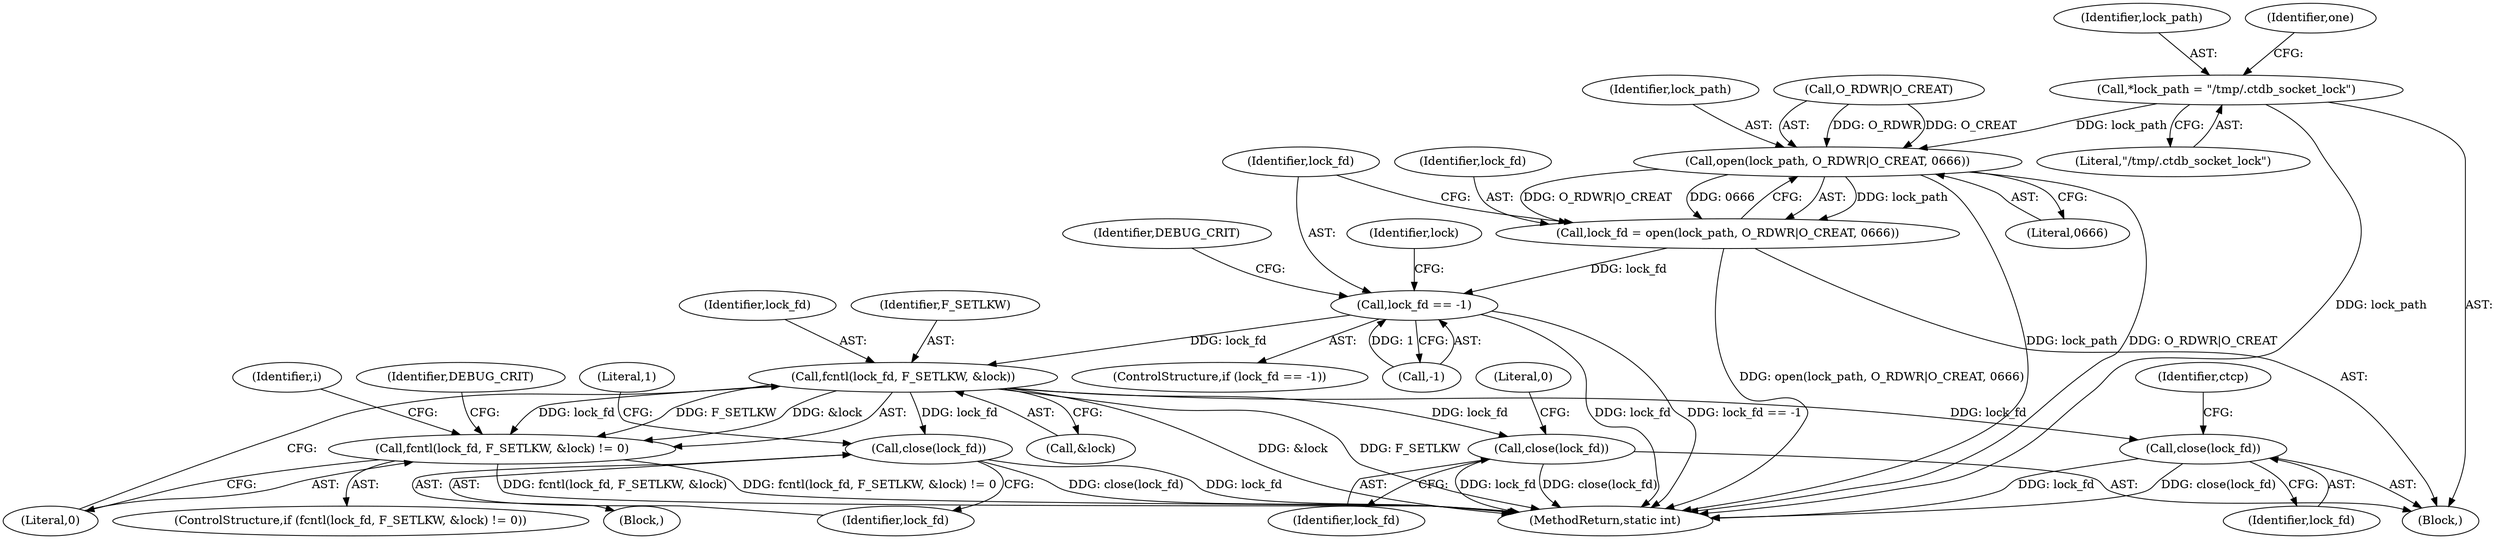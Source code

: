 digraph "0_samba_b9b9f6738fba5c32e87cb9c36b358355b444fb9b@API" {
"1000109" [label="(Call,*lock_path = \"/tmp/.ctdb_socket_lock\")"];
"1000134" [label="(Call,open(lock_path, O_RDWR|O_CREAT, 0666))"];
"1000132" [label="(Call,lock_fd = open(lock_path, O_RDWR|O_CREAT, 0666))"];
"1000141" [label="(Call,lock_fd == -1)"];
"1000181" [label="(Call,fcntl(lock_fd, F_SETLKW, &lock))"];
"1000180" [label="(Call,fcntl(lock_fd, F_SETLKW, &lock) != 0)"];
"1000193" [label="(Call,close(lock_fd))"];
"1000483" [label="(Call,close(lock_fd))"];
"1000488" [label="(Call,close(lock_fd))"];
"1000483" [label="(Call,close(lock_fd))"];
"1000134" [label="(Call,open(lock_path, O_RDWR|O_CREAT, 0666))"];
"1000140" [label="(ControlStructure,if (lock_fd == -1))"];
"1000492" [label="(Identifier,ctcp)"];
"1000135" [label="(Identifier,lock_path)"];
"1000484" [label="(Identifier,lock_fd)"];
"1000141" [label="(Call,lock_fd == -1)"];
"1000104" [label="(Block,)"];
"1000143" [label="(Call,-1)"];
"1000488" [label="(Call,close(lock_fd))"];
"1000109" [label="(Call,*lock_path = \"/tmp/.ctdb_socket_lock\")"];
"1000110" [label="(Identifier,lock_path)"];
"1000181" [label="(Call,fcntl(lock_fd, F_SETLKW, &lock))"];
"1000182" [label="(Identifier,lock_fd)"];
"1000179" [label="(ControlStructure,if (fcntl(lock_fd, F_SETLKW, &lock) != 0))"];
"1000197" [label="(Literal,1)"];
"1000184" [label="(Call,&lock)"];
"1000183" [label="(Identifier,F_SETLKW)"];
"1000136" [label="(Call,O_RDWR|O_CREAT)"];
"1000147" [label="(Identifier,DEBUG_CRIT)"];
"1000111" [label="(Literal,\"/tmp/.ctdb_socket_lock\")"];
"1000186" [label="(Literal,0)"];
"1000193" [label="(Call,close(lock_fd))"];
"1000189" [label="(Identifier,DEBUG_CRIT)"];
"1000194" [label="(Identifier,lock_fd)"];
"1000486" [label="(Literal,0)"];
"1000489" [label="(Identifier,lock_fd)"];
"1000139" [label="(Literal,0666)"];
"1000132" [label="(Call,lock_fd = open(lock_path, O_RDWR|O_CREAT, 0666))"];
"1000156" [label="(Identifier,lock)"];
"1000115" [label="(Identifier,one)"];
"1000503" [label="(MethodReturn,static int)"];
"1000133" [label="(Identifier,lock_fd)"];
"1000142" [label="(Identifier,lock_fd)"];
"1000187" [label="(Block,)"];
"1000180" [label="(Call,fcntl(lock_fd, F_SETLKW, &lock) != 0)"];
"1000200" [label="(Identifier,i)"];
"1000109" -> "1000104"  [label="AST: "];
"1000109" -> "1000111"  [label="CFG: "];
"1000110" -> "1000109"  [label="AST: "];
"1000111" -> "1000109"  [label="AST: "];
"1000115" -> "1000109"  [label="CFG: "];
"1000109" -> "1000503"  [label="DDG: lock_path"];
"1000109" -> "1000134"  [label="DDG: lock_path"];
"1000134" -> "1000132"  [label="AST: "];
"1000134" -> "1000139"  [label="CFG: "];
"1000135" -> "1000134"  [label="AST: "];
"1000136" -> "1000134"  [label="AST: "];
"1000139" -> "1000134"  [label="AST: "];
"1000132" -> "1000134"  [label="CFG: "];
"1000134" -> "1000503"  [label="DDG: lock_path"];
"1000134" -> "1000503"  [label="DDG: O_RDWR|O_CREAT"];
"1000134" -> "1000132"  [label="DDG: lock_path"];
"1000134" -> "1000132"  [label="DDG: O_RDWR|O_CREAT"];
"1000134" -> "1000132"  [label="DDG: 0666"];
"1000136" -> "1000134"  [label="DDG: O_RDWR"];
"1000136" -> "1000134"  [label="DDG: O_CREAT"];
"1000132" -> "1000104"  [label="AST: "];
"1000133" -> "1000132"  [label="AST: "];
"1000142" -> "1000132"  [label="CFG: "];
"1000132" -> "1000503"  [label="DDG: open(lock_path, O_RDWR|O_CREAT, 0666)"];
"1000132" -> "1000141"  [label="DDG: lock_fd"];
"1000141" -> "1000140"  [label="AST: "];
"1000141" -> "1000143"  [label="CFG: "];
"1000142" -> "1000141"  [label="AST: "];
"1000143" -> "1000141"  [label="AST: "];
"1000147" -> "1000141"  [label="CFG: "];
"1000156" -> "1000141"  [label="CFG: "];
"1000141" -> "1000503"  [label="DDG: lock_fd"];
"1000141" -> "1000503"  [label="DDG: lock_fd == -1"];
"1000143" -> "1000141"  [label="DDG: 1"];
"1000141" -> "1000181"  [label="DDG: lock_fd"];
"1000181" -> "1000180"  [label="AST: "];
"1000181" -> "1000184"  [label="CFG: "];
"1000182" -> "1000181"  [label="AST: "];
"1000183" -> "1000181"  [label="AST: "];
"1000184" -> "1000181"  [label="AST: "];
"1000186" -> "1000181"  [label="CFG: "];
"1000181" -> "1000503"  [label="DDG: &lock"];
"1000181" -> "1000503"  [label="DDG: F_SETLKW"];
"1000181" -> "1000180"  [label="DDG: lock_fd"];
"1000181" -> "1000180"  [label="DDG: F_SETLKW"];
"1000181" -> "1000180"  [label="DDG: &lock"];
"1000181" -> "1000193"  [label="DDG: lock_fd"];
"1000181" -> "1000483"  [label="DDG: lock_fd"];
"1000181" -> "1000488"  [label="DDG: lock_fd"];
"1000180" -> "1000179"  [label="AST: "];
"1000180" -> "1000186"  [label="CFG: "];
"1000186" -> "1000180"  [label="AST: "];
"1000189" -> "1000180"  [label="CFG: "];
"1000200" -> "1000180"  [label="CFG: "];
"1000180" -> "1000503"  [label="DDG: fcntl(lock_fd, F_SETLKW, &lock)"];
"1000180" -> "1000503"  [label="DDG: fcntl(lock_fd, F_SETLKW, &lock) != 0"];
"1000193" -> "1000187"  [label="AST: "];
"1000193" -> "1000194"  [label="CFG: "];
"1000194" -> "1000193"  [label="AST: "];
"1000197" -> "1000193"  [label="CFG: "];
"1000193" -> "1000503"  [label="DDG: lock_fd"];
"1000193" -> "1000503"  [label="DDG: close(lock_fd)"];
"1000483" -> "1000104"  [label="AST: "];
"1000483" -> "1000484"  [label="CFG: "];
"1000484" -> "1000483"  [label="AST: "];
"1000486" -> "1000483"  [label="CFG: "];
"1000483" -> "1000503"  [label="DDG: close(lock_fd)"];
"1000483" -> "1000503"  [label="DDG: lock_fd"];
"1000488" -> "1000104"  [label="AST: "];
"1000488" -> "1000489"  [label="CFG: "];
"1000489" -> "1000488"  [label="AST: "];
"1000492" -> "1000488"  [label="CFG: "];
"1000488" -> "1000503"  [label="DDG: lock_fd"];
"1000488" -> "1000503"  [label="DDG: close(lock_fd)"];
}
